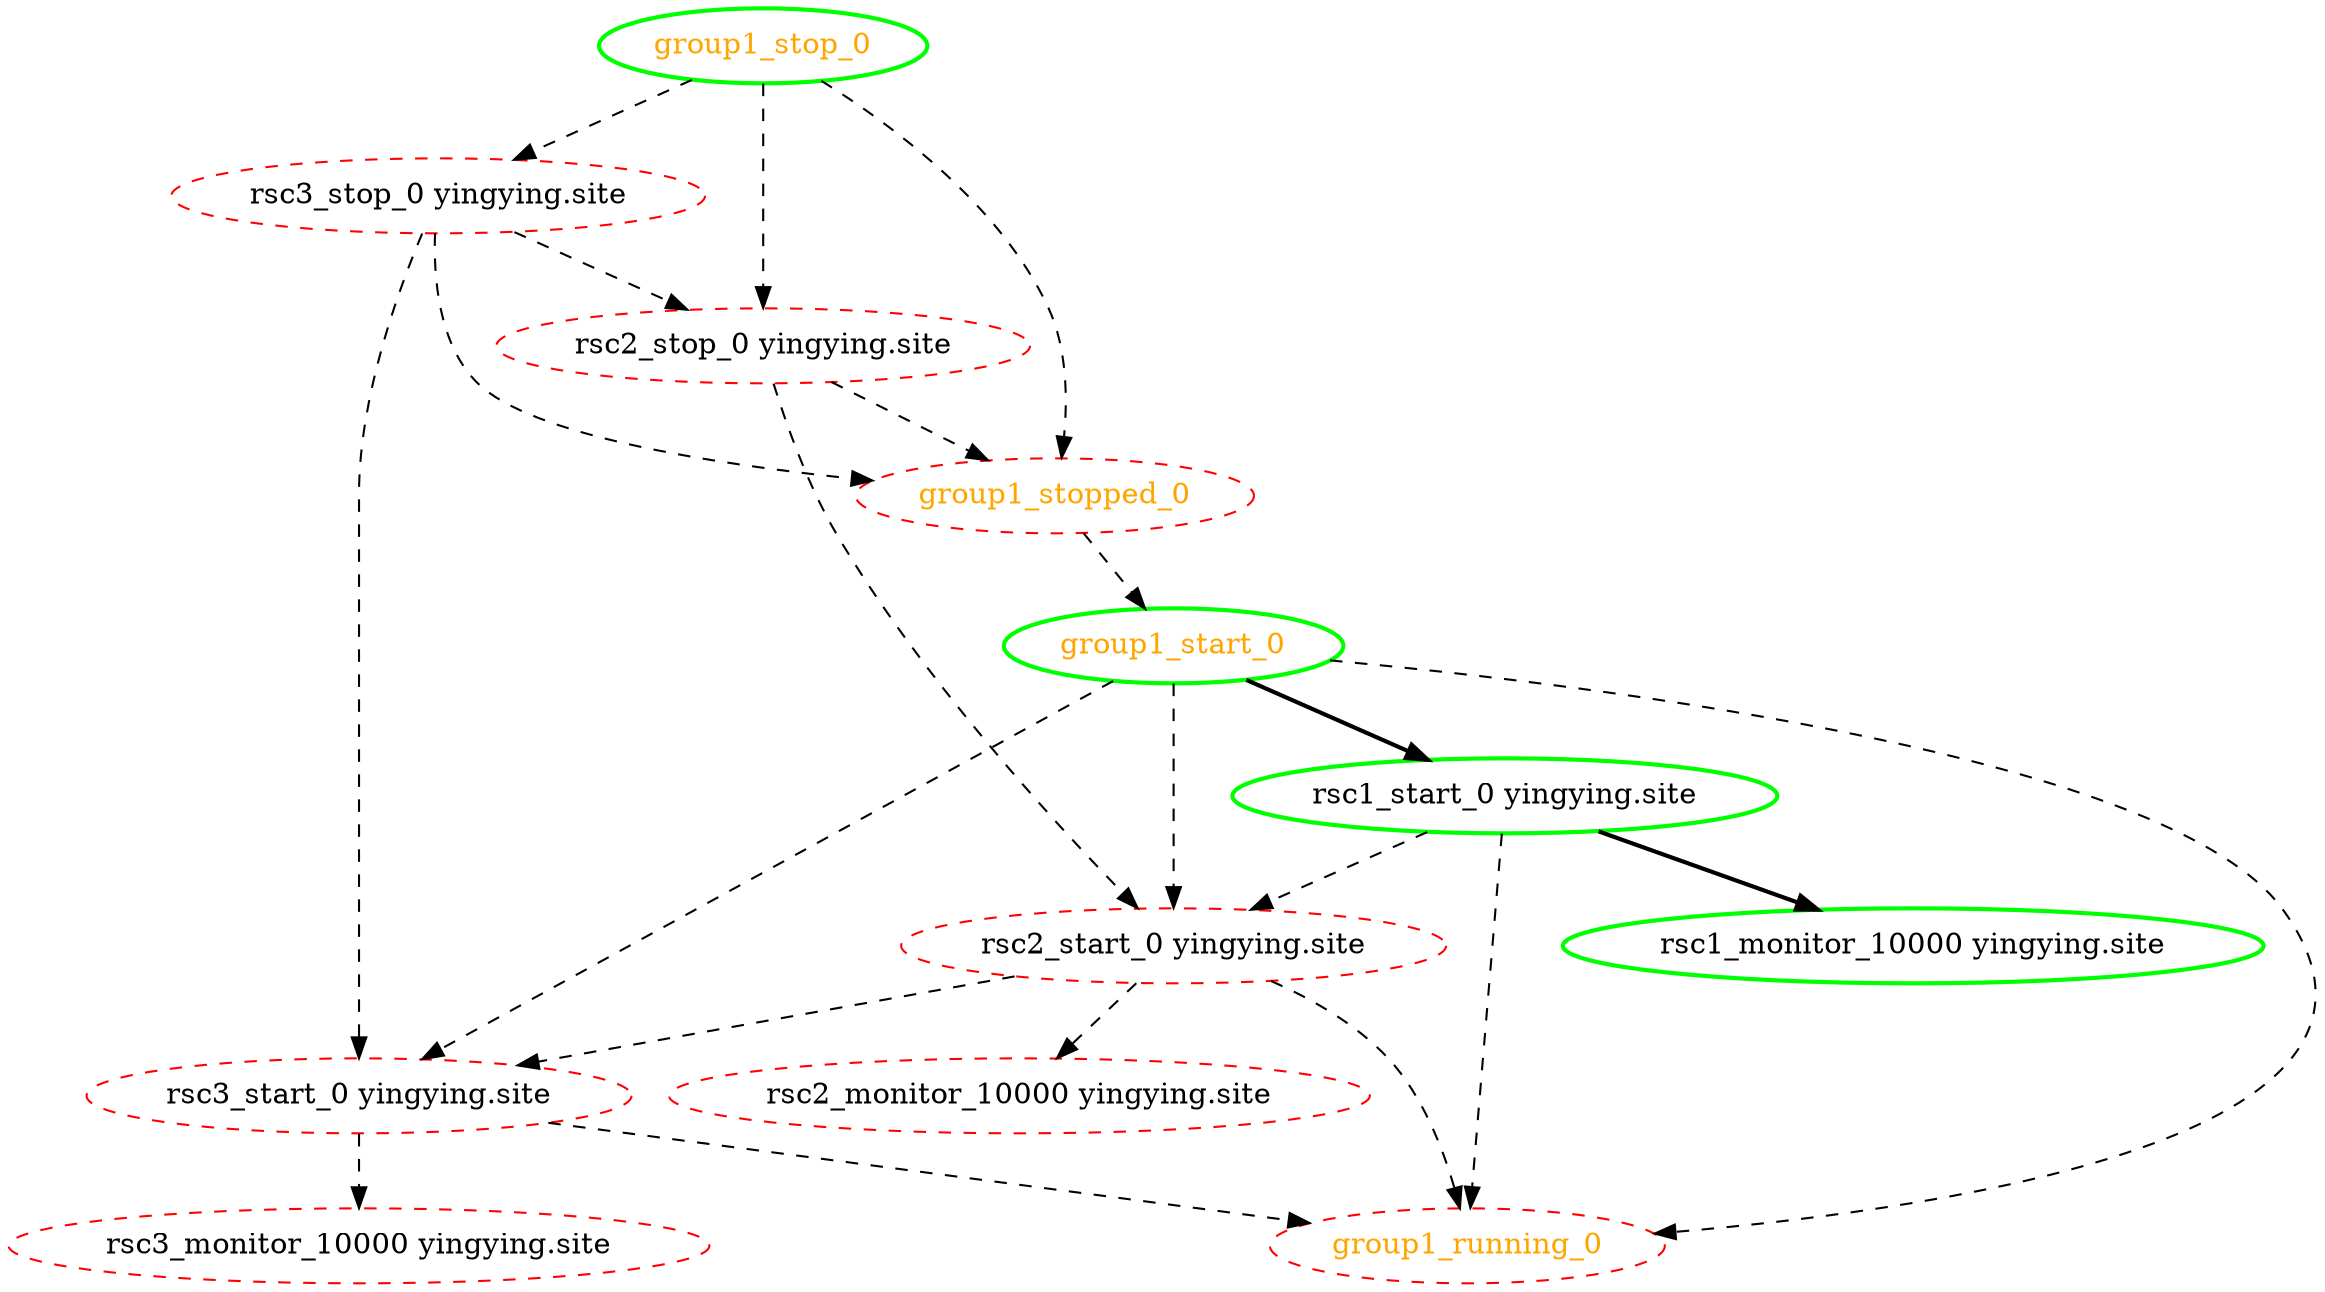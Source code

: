 digraph "g" {
"group1_running_0" [ style=dashed color="red" fontcolor="orange"]
"group1_start_0" -> "group1_running_0" [ style = dashed]
"group1_start_0" -> "rsc1_start_0 yingying.site" [ style = bold]
"group1_start_0" -> "rsc2_start_0 yingying.site" [ style = dashed]
"group1_start_0" -> "rsc3_start_0 yingying.site" [ style = dashed]
"group1_start_0" [ style=bold color="green" fontcolor="orange"]
"group1_stop_0" -> "group1_stopped_0" [ style = dashed]
"group1_stop_0" -> "rsc2_stop_0 yingying.site" [ style = dashed]
"group1_stop_0" -> "rsc3_stop_0 yingying.site" [ style = dashed]
"group1_stop_0" [ style=bold color="green" fontcolor="orange"]
"group1_stopped_0" -> "group1_start_0" [ style = dashed]
"group1_stopped_0" [ style=dashed color="red" fontcolor="orange"]
"rsc1_monitor_10000 yingying.site" [ style=bold color="green" fontcolor="black"]
"rsc1_start_0 yingying.site" -> "group1_running_0" [ style = dashed]
"rsc1_start_0 yingying.site" -> "rsc1_monitor_10000 yingying.site" [ style = bold]
"rsc1_start_0 yingying.site" -> "rsc2_start_0 yingying.site" [ style = dashed]
"rsc1_start_0 yingying.site" [ style=bold color="green" fontcolor="black"]
"rsc2_monitor_10000 yingying.site" [ style=dashed color="red" fontcolor="black"]
"rsc2_start_0 yingying.site" -> "group1_running_0" [ style = dashed]
"rsc2_start_0 yingying.site" -> "rsc2_monitor_10000 yingying.site" [ style = dashed]
"rsc2_start_0 yingying.site" -> "rsc3_start_0 yingying.site" [ style = dashed]
"rsc2_start_0 yingying.site" [ style=dashed color="red" fontcolor="black"]
"rsc2_stop_0 yingying.site" -> "group1_stopped_0" [ style = dashed]
"rsc2_stop_0 yingying.site" -> "rsc2_start_0 yingying.site" [ style = dashed]
"rsc2_stop_0 yingying.site" [ style=dashed color="red" fontcolor="black"]
"rsc3_monitor_10000 yingying.site" [ style=dashed color="red" fontcolor="black"]
"rsc3_start_0 yingying.site" -> "group1_running_0" [ style = dashed]
"rsc3_start_0 yingying.site" -> "rsc3_monitor_10000 yingying.site" [ style = dashed]
"rsc3_start_0 yingying.site" [ style=dashed color="red" fontcolor="black"]
"rsc3_stop_0 yingying.site" -> "group1_stopped_0" [ style = dashed]
"rsc3_stop_0 yingying.site" -> "rsc2_stop_0 yingying.site" [ style = dashed]
"rsc3_stop_0 yingying.site" -> "rsc3_start_0 yingying.site" [ style = dashed]
"rsc3_stop_0 yingying.site" [ style=dashed color="red" fontcolor="black"]
}
